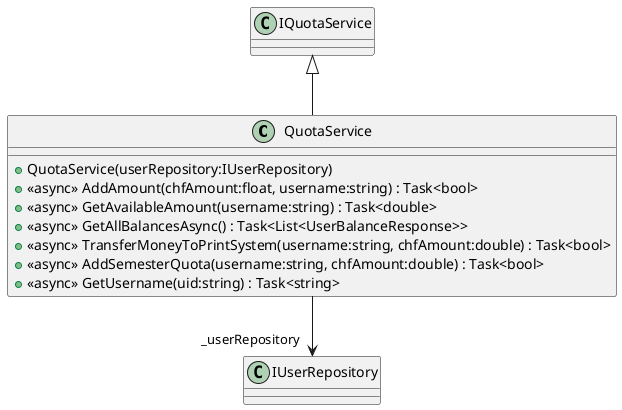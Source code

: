 @startuml
class QuotaService {
    + QuotaService(userRepository:IUserRepository)
    + <<async>> AddAmount(chfAmount:float, username:string) : Task<bool>
    + <<async>> GetAvailableAmount(username:string) : Task<double>
    + <<async>> GetAllBalancesAsync() : Task<List<UserBalanceResponse>>
    + <<async>> TransferMoneyToPrintSystem(username:string, chfAmount:double) : Task<bool>
    + <<async>> AddSemesterQuota(username:string, chfAmount:double) : Task<bool>
    + <<async>> GetUsername(uid:string) : Task<string>
}
IQuotaService <|-- QuotaService
QuotaService --> "_userRepository" IUserRepository
@enduml
